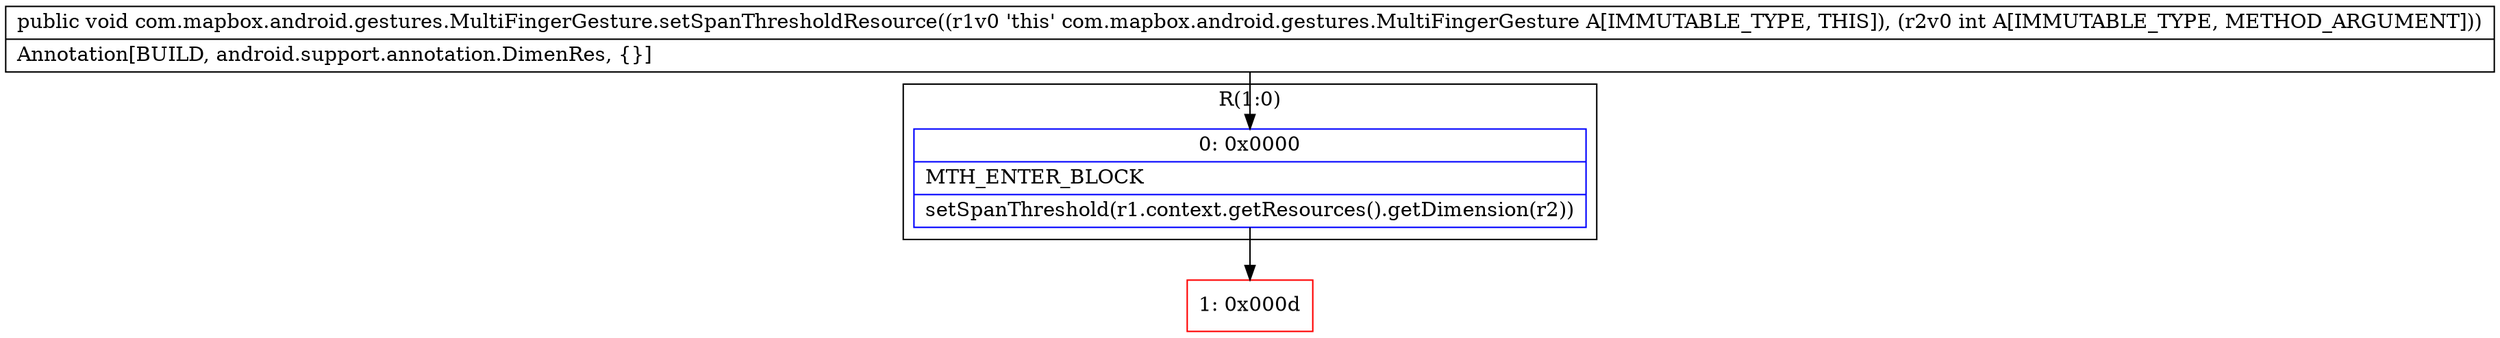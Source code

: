 digraph "CFG forcom.mapbox.android.gestures.MultiFingerGesture.setSpanThresholdResource(I)V" {
subgraph cluster_Region_1576063801 {
label = "R(1:0)";
node [shape=record,color=blue];
Node_0 [shape=record,label="{0\:\ 0x0000|MTH_ENTER_BLOCK\l|setSpanThreshold(r1.context.getResources().getDimension(r2))\l}"];
}
Node_1 [shape=record,color=red,label="{1\:\ 0x000d}"];
MethodNode[shape=record,label="{public void com.mapbox.android.gestures.MultiFingerGesture.setSpanThresholdResource((r1v0 'this' com.mapbox.android.gestures.MultiFingerGesture A[IMMUTABLE_TYPE, THIS]), (r2v0 int A[IMMUTABLE_TYPE, METHOD_ARGUMENT]))  | Annotation[BUILD, android.support.annotation.DimenRes, \{\}]\l}"];
MethodNode -> Node_0;
Node_0 -> Node_1;
}

